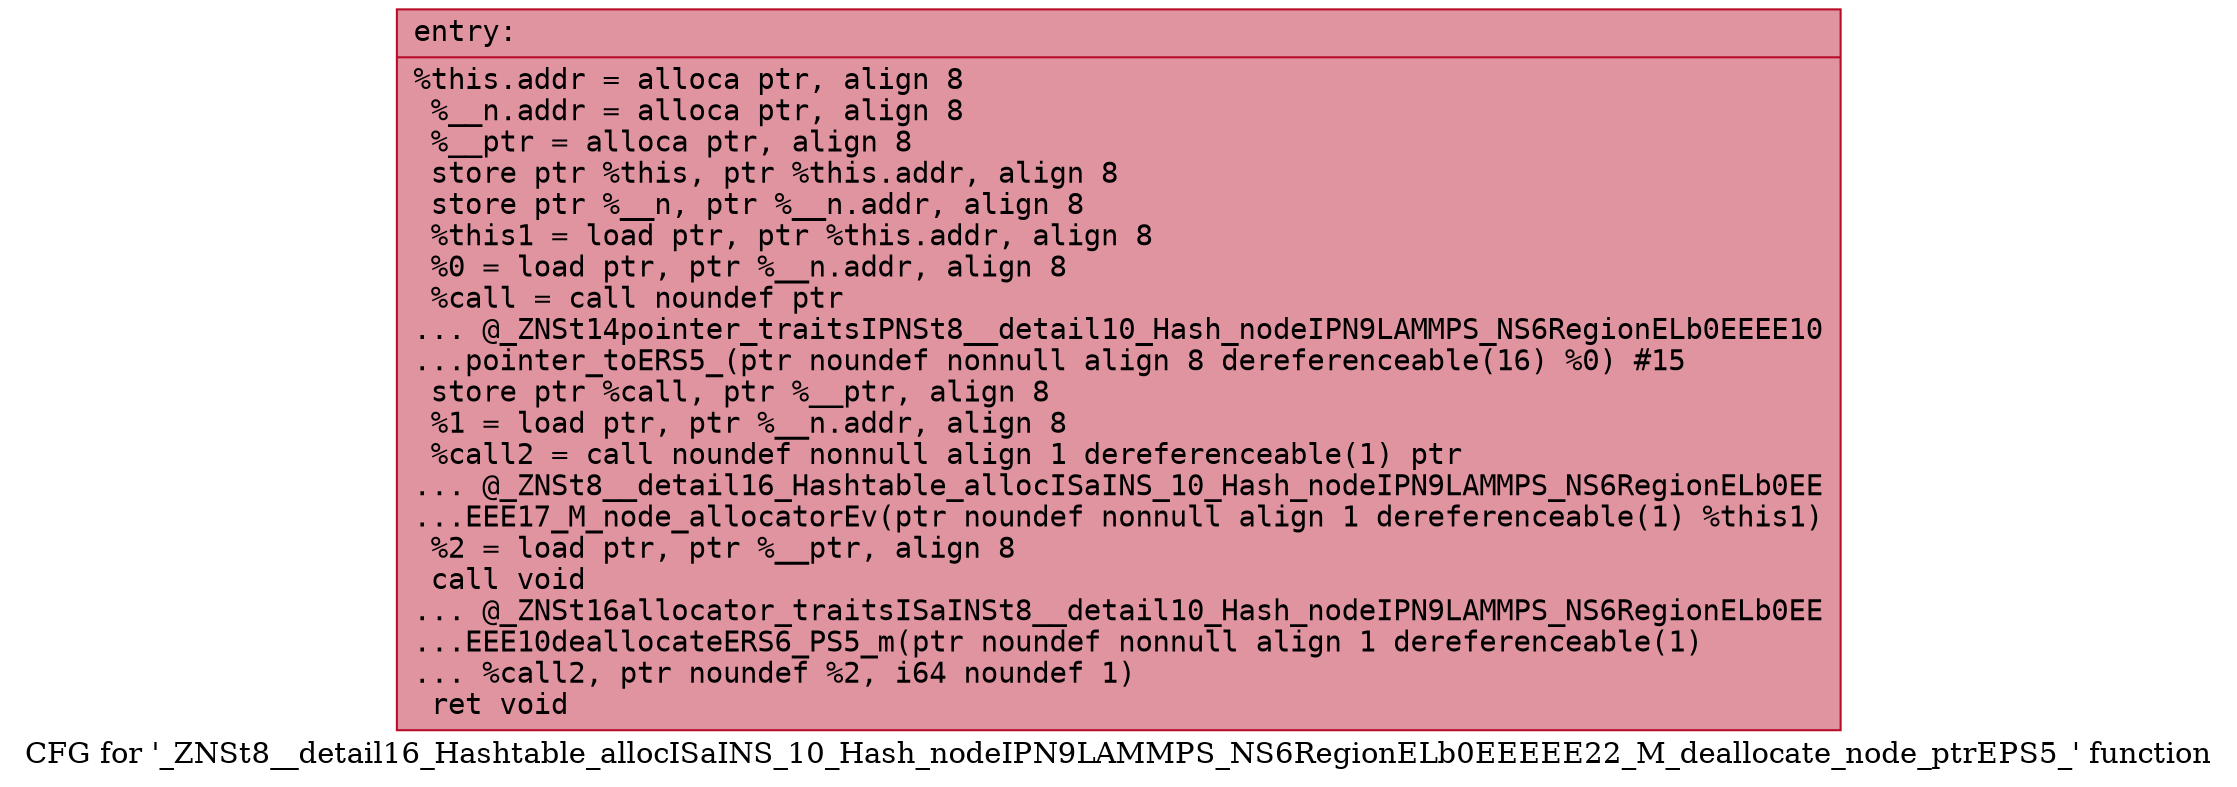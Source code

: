 digraph "CFG for '_ZNSt8__detail16_Hashtable_allocISaINS_10_Hash_nodeIPN9LAMMPS_NS6RegionELb0EEEEE22_M_deallocate_node_ptrEPS5_' function" {
	label="CFG for '_ZNSt8__detail16_Hashtable_allocISaINS_10_Hash_nodeIPN9LAMMPS_NS6RegionELb0EEEEE22_M_deallocate_node_ptrEPS5_' function";

	Node0x561837ea8410 [shape=record,color="#b70d28ff", style=filled, fillcolor="#b70d2870" fontname="Courier",label="{entry:\l|  %this.addr = alloca ptr, align 8\l  %__n.addr = alloca ptr, align 8\l  %__ptr = alloca ptr, align 8\l  store ptr %this, ptr %this.addr, align 8\l  store ptr %__n, ptr %__n.addr, align 8\l  %this1 = load ptr, ptr %this.addr, align 8\l  %0 = load ptr, ptr %__n.addr, align 8\l  %call = call noundef ptr\l... @_ZNSt14pointer_traitsIPNSt8__detail10_Hash_nodeIPN9LAMMPS_NS6RegionELb0EEEE10\l...pointer_toERS5_(ptr noundef nonnull align 8 dereferenceable(16) %0) #15\l  store ptr %call, ptr %__ptr, align 8\l  %1 = load ptr, ptr %__n.addr, align 8\l  %call2 = call noundef nonnull align 1 dereferenceable(1) ptr\l... @_ZNSt8__detail16_Hashtable_allocISaINS_10_Hash_nodeIPN9LAMMPS_NS6RegionELb0EE\l...EEE17_M_node_allocatorEv(ptr noundef nonnull align 1 dereferenceable(1) %this1)\l  %2 = load ptr, ptr %__ptr, align 8\l  call void\l... @_ZNSt16allocator_traitsISaINSt8__detail10_Hash_nodeIPN9LAMMPS_NS6RegionELb0EE\l...EEE10deallocateERS6_PS5_m(ptr noundef nonnull align 1 dereferenceable(1)\l... %call2, ptr noundef %2, i64 noundef 1)\l  ret void\l}"];
}
